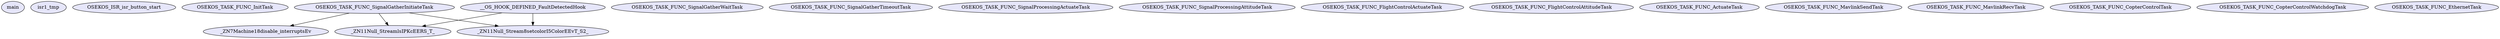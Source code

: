 digraph G {
		main[fillcolor=lavender style=filled label=<main<BR />>];
		isr1_tmp[fillcolor=lavender style=filled label=<isr1_tmp<BR />>];
		OSEKOS_ISR_isr_button_start[fillcolor=lavender style=filled label=<OSEKOS_ISR_isr_button_start<BR />>];
		OSEKOS_TASK_FUNC_InitTask[fillcolor=lavender style=filled label=<OSEKOS_TASK_FUNC_InitTask<BR />>];
		OSEKOS_TASK_FUNC_SignalGatherInitiateTask[fillcolor=lavender style=filled label=<OSEKOS_TASK_FUNC_SignalGatherInitiateTask<BR />>];
		OSEKOS_TASK_FUNC_SignalGatherInitiateTask -> _ZN7Machine18disable_interruptsEv[color=black];
		OSEKOS_TASK_FUNC_SignalGatherInitiateTask -> _ZN11Null_Stream8setcolorI5ColorEEvT_S2_[color=black];
		OSEKOS_TASK_FUNC_SignalGatherInitiateTask -> _ZN11Null_StreamlsIPKcEERS_T_[color=black];
		_ZN7Machine18disable_interruptsEv[fillcolor=lavender style=filled label=<_ZN7Machine18disable_interruptsEv<BR />>];
		OSEKOS_TASK_FUNC_SignalGatherWaitTask[fillcolor=lavender style=filled label=<OSEKOS_TASK_FUNC_SignalGatherWaitTask<BR />>];
		OSEKOS_TASK_FUNC_SignalGatherTimeoutTask[fillcolor=lavender style=filled label=<OSEKOS_TASK_FUNC_SignalGatherTimeoutTask<BR />>];
		OSEKOS_TASK_FUNC_SignalProcessingActuateTask[fillcolor=lavender style=filled label=<OSEKOS_TASK_FUNC_SignalProcessingActuateTask<BR />>];
		OSEKOS_TASK_FUNC_SignalProcessingAttitudeTask[fillcolor=lavender style=filled label=<OSEKOS_TASK_FUNC_SignalProcessingAttitudeTask<BR />>];
		OSEKOS_TASK_FUNC_FlightControlActuateTask[fillcolor=lavender style=filled label=<OSEKOS_TASK_FUNC_FlightControlActuateTask<BR />>];
		OSEKOS_TASK_FUNC_FlightControlAttitudeTask[fillcolor=lavender style=filled label=<OSEKOS_TASK_FUNC_FlightControlAttitudeTask<BR />>];
		OSEKOS_TASK_FUNC_ActuateTask[fillcolor=lavender style=filled label=<OSEKOS_TASK_FUNC_ActuateTask<BR />>];
		OSEKOS_TASK_FUNC_MavlinkSendTask[fillcolor=lavender style=filled label=<OSEKOS_TASK_FUNC_MavlinkSendTask<BR />>];
		OSEKOS_TASK_FUNC_MavlinkRecvTask[fillcolor=lavender style=filled label=<OSEKOS_TASK_FUNC_MavlinkRecvTask<BR />>];
		OSEKOS_TASK_FUNC_CopterControlTask[fillcolor=lavender style=filled label=<OSEKOS_TASK_FUNC_CopterControlTask<BR />>];
		OSEKOS_TASK_FUNC_CopterControlWatchdogTask[fillcolor=lavender style=filled label=<OSEKOS_TASK_FUNC_CopterControlWatchdogTask<BR />>];
		OSEKOS_TASK_FUNC_EthernetTask[fillcolor=lavender style=filled label=<OSEKOS_TASK_FUNC_EthernetTask<BR />>];
		__OS_HOOK_DEFINED_FaultDetectedHook[fillcolor=lavender style=filled label=<__OS_HOOK_DEFINED_FaultDetectedHook<BR />>];
		__OS_HOOK_DEFINED_FaultDetectedHook -> _ZN11Null_Stream8setcolorI5ColorEEvT_S2_[color=black];
		__OS_HOOK_DEFINED_FaultDetectedHook -> _ZN11Null_StreamlsIPKcEERS_T_[color=black];
		_ZN11Null_Stream8setcolorI5ColorEEvT_S2_[fillcolor=lavender style=filled label=<_ZN11Null_Stream8setcolorI5ColorEEvT_S2_<BR />>];
		_ZN11Null_StreamlsIPKcEERS_T_[fillcolor=lavender style=filled label=<_ZN11Null_StreamlsIPKcEERS_T_<BR />>];

}